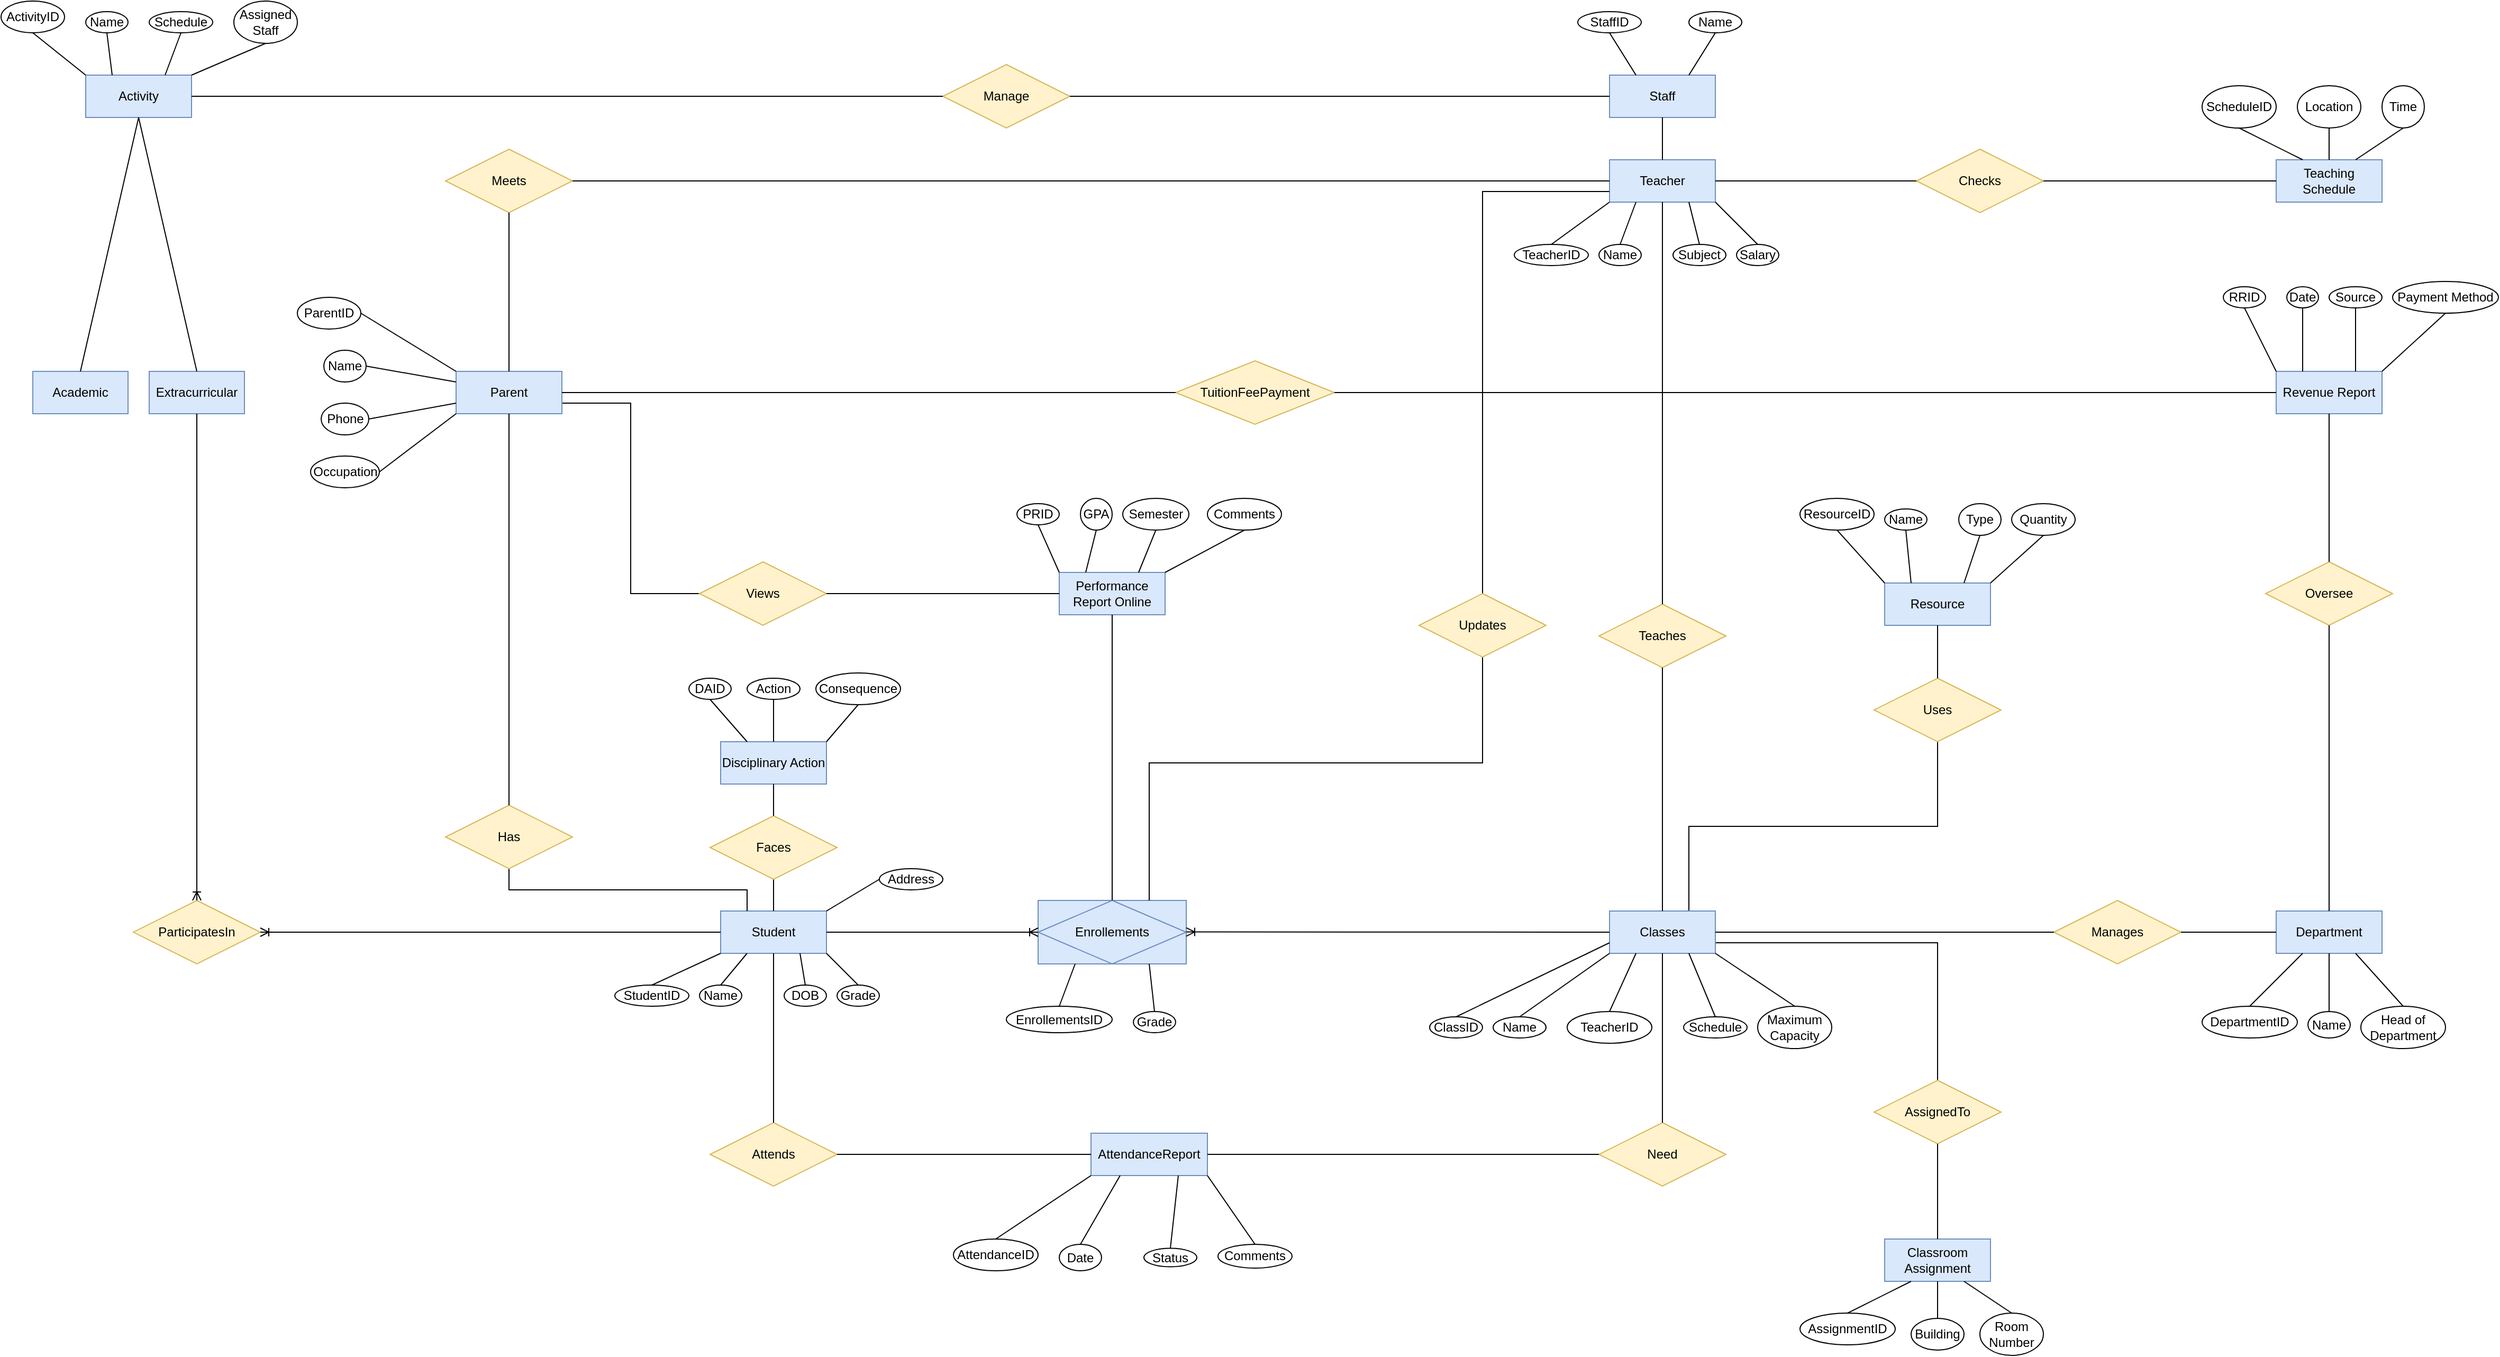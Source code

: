 <mxfile version="25.0.3">
  <diagram name="Page-1" id="NEh8WGYqPEkXAkYa_xEx">
    <mxGraphModel dx="2849" dy="1207" grid="1" gridSize="10" guides="1" tooltips="1" connect="1" arrows="1" fold="1" page="1" pageScale="1" pageWidth="7000" pageHeight="7000" math="0" shadow="0">
      <root>
        <mxCell id="0" />
        <mxCell id="1" parent="0" />
        <mxCell id="oWYilS1HCCAZtfWQUwDj-1" value="Student" style="whiteSpace=wrap;html=1;align=center;fillColor=#dae8fc;strokeColor=#6c8ebf;" parent="1" vertex="1">
          <mxGeometry x="2970" y="3690" width="100" height="40" as="geometry" />
        </mxCell>
        <mxCell id="oWYilS1HCCAZtfWQUwDj-178" style="edgeStyle=orthogonalEdgeStyle;rounded=0;orthogonalLoop=1;jettySize=auto;html=1;exitX=0.75;exitY=0;exitDx=0;exitDy=0;entryX=0.5;entryY=1;entryDx=0;entryDy=0;endArrow=none;endFill=0;" parent="1" source="oWYilS1HCCAZtfWQUwDj-2" target="oWYilS1HCCAZtfWQUwDj-54" edge="1">
          <mxGeometry relative="1" as="geometry" />
        </mxCell>
        <mxCell id="oWYilS1HCCAZtfWQUwDj-179" style="edgeStyle=orthogonalEdgeStyle;rounded=0;orthogonalLoop=1;jettySize=auto;html=1;exitX=1;exitY=0.75;exitDx=0;exitDy=0;endArrow=none;endFill=0;" parent="1" source="oWYilS1HCCAZtfWQUwDj-2" target="oWYilS1HCCAZtfWQUwDj-48" edge="1">
          <mxGeometry relative="1" as="geometry">
            <Array as="points">
              <mxPoint x="4120" y="3720" />
            </Array>
          </mxGeometry>
        </mxCell>
        <mxCell id="oWYilS1HCCAZtfWQUwDj-2" value="Classes" style="whiteSpace=wrap;html=1;align=center;fillColor=#dae8fc;strokeColor=#6c8ebf;" parent="1" vertex="1">
          <mxGeometry x="3810" y="3690" width="100" height="40" as="geometry" />
        </mxCell>
        <mxCell id="oWYilS1HCCAZtfWQUwDj-3" value="Teacher" style="whiteSpace=wrap;html=1;align=center;fillColor=#dae8fc;strokeColor=#6c8ebf;" parent="1" vertex="1">
          <mxGeometry x="3810" y="2980" width="100" height="40" as="geometry" />
        </mxCell>
        <mxCell id="oWYilS1HCCAZtfWQUwDj-4" value="Staff" style="whiteSpace=wrap;html=1;align=center;fillColor=#dae8fc;strokeColor=#6c8ebf;" parent="1" vertex="1">
          <mxGeometry x="3810" y="2900" width="100" height="40" as="geometry" />
        </mxCell>
        <mxCell id="oWYilS1HCCAZtfWQUwDj-5" value="Department" style="whiteSpace=wrap;html=1;align=center;fillColor=#dae8fc;strokeColor=#6c8ebf;" parent="1" vertex="1">
          <mxGeometry x="4440" y="3690" width="100" height="40" as="geometry" />
        </mxCell>
        <mxCell id="oWYilS1HCCAZtfWQUwDj-6" value="Teaching Schedule" style="whiteSpace=wrap;html=1;align=center;fillColor=#dae8fc;strokeColor=#6c8ebf;" parent="1" vertex="1">
          <mxGeometry x="4440" y="2980" width="100" height="40" as="geometry" />
        </mxCell>
        <mxCell id="oWYilS1HCCAZtfWQUwDj-7" value="Revenue Report" style="whiteSpace=wrap;html=1;align=center;fillColor=#dae8fc;strokeColor=#6c8ebf;" parent="1" vertex="1">
          <mxGeometry x="4440" y="3180" width="100" height="40" as="geometry" />
        </mxCell>
        <mxCell id="oWYilS1HCCAZtfWQUwDj-8" value="Academic" style="whiteSpace=wrap;html=1;align=center;fillColor=#dae8fc;strokeColor=#6c8ebf;" parent="1" vertex="1">
          <mxGeometry x="2320" y="3180" width="90" height="40" as="geometry" />
        </mxCell>
        <mxCell id="oWYilS1HCCAZtfWQUwDj-9" value="Extracurricular" style="whiteSpace=wrap;html=1;align=center;fillColor=#dae8fc;strokeColor=#6c8ebf;" parent="1" vertex="1">
          <mxGeometry x="2430" y="3180" width="90" height="40" as="geometry" />
        </mxCell>
        <mxCell id="oWYilS1HCCAZtfWQUwDj-10" value="Activity" style="whiteSpace=wrap;html=1;align=center;fillColor=#dae8fc;strokeColor=#6c8ebf;" parent="1" vertex="1">
          <mxGeometry x="2370" y="2900" width="100" height="40" as="geometry" />
        </mxCell>
        <mxCell id="oWYilS1HCCAZtfWQUwDj-11" value="Resource" style="whiteSpace=wrap;html=1;align=center;fillColor=#dae8fc;strokeColor=#6c8ebf;" parent="1" vertex="1">
          <mxGeometry x="4070" y="3380" width="100" height="40" as="geometry" />
        </mxCell>
        <mxCell id="oWYilS1HCCAZtfWQUwDj-12" value="AttendanceReport" style="whiteSpace=wrap;html=1;align=center;fillColor=#dae8fc;strokeColor=#6c8ebf;" parent="1" vertex="1">
          <mxGeometry x="3320" y="3900" width="110" height="40" as="geometry" />
        </mxCell>
        <mxCell id="oWYilS1HCCAZtfWQUwDj-13" value="Performance Report Online" style="whiteSpace=wrap;html=1;align=center;fillColor=#dae8fc;strokeColor=#6c8ebf;" parent="1" vertex="1">
          <mxGeometry x="3290" y="3370" width="100" height="40" as="geometry" />
        </mxCell>
        <mxCell id="oWYilS1HCCAZtfWQUwDj-14" value="Disciplinary Action" style="whiteSpace=wrap;html=1;align=center;fillColor=#dae8fc;strokeColor=#6c8ebf;" parent="1" vertex="1">
          <mxGeometry x="2970" y="3530" width="100" height="40" as="geometry" />
        </mxCell>
        <mxCell id="oWYilS1HCCAZtfWQUwDj-15" value="Classroom Assignment" style="whiteSpace=wrap;html=1;align=center;fillColor=#dae8fc;strokeColor=#6c8ebf;" parent="1" vertex="1">
          <mxGeometry x="4070" y="4000" width="100" height="40" as="geometry" />
        </mxCell>
        <mxCell id="oWYilS1HCCAZtfWQUwDj-23" value="" style="endArrow=none;html=1;rounded=0;exitX=0.5;exitY=0;exitDx=0;exitDy=0;entryX=0.5;entryY=1;entryDx=0;entryDy=0;" parent="1" source="oWYilS1HCCAZtfWQUwDj-8" target="oWYilS1HCCAZtfWQUwDj-10" edge="1">
          <mxGeometry relative="1" as="geometry">
            <mxPoint x="2640" y="3150" as="sourcePoint" />
            <mxPoint x="2800" y="3150" as="targetPoint" />
          </mxGeometry>
        </mxCell>
        <mxCell id="oWYilS1HCCAZtfWQUwDj-24" value="" style="endArrow=none;html=1;rounded=0;exitX=0.5;exitY=1;exitDx=0;exitDy=0;entryX=0.5;entryY=0;entryDx=0;entryDy=0;" parent="1" source="oWYilS1HCCAZtfWQUwDj-10" target="oWYilS1HCCAZtfWQUwDj-9" edge="1">
          <mxGeometry relative="1" as="geometry">
            <mxPoint x="2640" y="3150" as="sourcePoint" />
            <mxPoint x="2800" y="3150" as="targetPoint" />
          </mxGeometry>
        </mxCell>
        <mxCell id="oWYilS1HCCAZtfWQUwDj-25" value="" style="endArrow=none;html=1;rounded=0;exitX=0.5;exitY=1;exitDx=0;exitDy=0;entryX=0.5;entryY=0;entryDx=0;entryDy=0;" parent="1" source="oWYilS1HCCAZtfWQUwDj-4" target="oWYilS1HCCAZtfWQUwDj-3" edge="1">
          <mxGeometry relative="1" as="geometry">
            <mxPoint x="3690" y="3340" as="sourcePoint" />
            <mxPoint x="3850" y="3340" as="targetPoint" />
          </mxGeometry>
        </mxCell>
        <mxCell id="oWYilS1HCCAZtfWQUwDj-26" value="ParticipatesIn" style="shape=rhombus;perimeter=rhombusPerimeter;whiteSpace=wrap;html=1;align=center;fillColor=#fff2cc;strokeColor=#d6b656;" parent="1" vertex="1">
          <mxGeometry x="2415" y="3680" width="120" height="60" as="geometry" />
        </mxCell>
        <mxCell id="oWYilS1HCCAZtfWQUwDj-176" style="edgeStyle=orthogonalEdgeStyle;rounded=0;orthogonalLoop=1;jettySize=auto;html=1;exitX=1;exitY=0.75;exitDx=0;exitDy=0;entryX=0;entryY=0.5;entryDx=0;entryDy=0;endArrow=none;endFill=0;" parent="1" source="oWYilS1HCCAZtfWQUwDj-29" target="oWYilS1HCCAZtfWQUwDj-33" edge="1">
          <mxGeometry relative="1" as="geometry" />
        </mxCell>
        <mxCell id="oWYilS1HCCAZtfWQUwDj-29" value="Parent" style="whiteSpace=wrap;html=1;align=center;fillColor=#dae8fc;strokeColor=#6c8ebf;" parent="1" vertex="1">
          <mxGeometry x="2720" y="3180" width="100" height="40" as="geometry" />
        </mxCell>
        <mxCell id="oWYilS1HCCAZtfWQUwDj-177" style="edgeStyle=orthogonalEdgeStyle;rounded=0;orthogonalLoop=1;jettySize=auto;html=1;exitX=0.5;exitY=1;exitDx=0;exitDy=0;entryX=0.25;entryY=0;entryDx=0;entryDy=0;endArrow=none;endFill=0;" parent="1" source="oWYilS1HCCAZtfWQUwDj-30" target="oWYilS1HCCAZtfWQUwDj-1" edge="1">
          <mxGeometry relative="1" as="geometry" />
        </mxCell>
        <mxCell id="oWYilS1HCCAZtfWQUwDj-30" value="Has" style="shape=rhombus;perimeter=rhombusPerimeter;whiteSpace=wrap;html=1;align=center;fillColor=#fff2cc;strokeColor=#d6b656;" parent="1" vertex="1">
          <mxGeometry x="2710" y="3590" width="120" height="60" as="geometry" />
        </mxCell>
        <mxCell id="oWYilS1HCCAZtfWQUwDj-32" value="" style="endArrow=none;html=1;rounded=0;exitX=0.5;exitY=0;exitDx=0;exitDy=0;entryX=0.5;entryY=1;entryDx=0;entryDy=0;" parent="1" source="oWYilS1HCCAZtfWQUwDj-30" target="oWYilS1HCCAZtfWQUwDj-29" edge="1">
          <mxGeometry relative="1" as="geometry">
            <mxPoint x="2890" y="3560" as="sourcePoint" />
            <mxPoint x="3050" y="3560" as="targetPoint" />
          </mxGeometry>
        </mxCell>
        <mxCell id="oWYilS1HCCAZtfWQUwDj-33" value="Views" style="shape=rhombus;perimeter=rhombusPerimeter;whiteSpace=wrap;html=1;align=center;fillColor=#fff2cc;strokeColor=#d6b656;" parent="1" vertex="1">
          <mxGeometry x="2950" y="3360" width="120" height="60" as="geometry" />
        </mxCell>
        <mxCell id="oWYilS1HCCAZtfWQUwDj-35" value="" style="endArrow=none;html=1;rounded=0;exitX=1;exitY=0.5;exitDx=0;exitDy=0;entryX=0;entryY=0.5;entryDx=0;entryDy=0;" parent="1" source="oWYilS1HCCAZtfWQUwDj-33" target="oWYilS1HCCAZtfWQUwDj-13" edge="1">
          <mxGeometry relative="1" as="geometry">
            <mxPoint x="2570" y="3470" as="sourcePoint" />
            <mxPoint x="2730" y="3470" as="targetPoint" />
          </mxGeometry>
        </mxCell>
        <mxCell id="oWYilS1HCCAZtfWQUwDj-36" value="Enrollements" style="shape=associativeEntity;whiteSpace=wrap;html=1;align=center;fillColor=#dae8fc;strokeColor=#6c8ebf;" parent="1" vertex="1">
          <mxGeometry x="3270" y="3680" width="140" height="60" as="geometry" />
        </mxCell>
        <mxCell id="oWYilS1HCCAZtfWQUwDj-40" value="Attends" style="shape=rhombus;perimeter=rhombusPerimeter;whiteSpace=wrap;html=1;align=center;fillColor=#fff2cc;strokeColor=#d6b656;" parent="1" vertex="1">
          <mxGeometry x="2960" y="3890" width="120" height="60" as="geometry" />
        </mxCell>
        <mxCell id="oWYilS1HCCAZtfWQUwDj-42" value="" style="endArrow=none;html=1;rounded=0;exitX=0.5;exitY=1;exitDx=0;exitDy=0;entryX=0.5;entryY=0;entryDx=0;entryDy=0;" parent="1" source="oWYilS1HCCAZtfWQUwDj-1" target="oWYilS1HCCAZtfWQUwDj-40" edge="1">
          <mxGeometry relative="1" as="geometry">
            <mxPoint x="3050" y="3820" as="sourcePoint" />
            <mxPoint x="3210" y="3820" as="targetPoint" />
          </mxGeometry>
        </mxCell>
        <mxCell id="oWYilS1HCCAZtfWQUwDj-44" value="" style="endArrow=none;html=1;rounded=0;exitX=1;exitY=0.5;exitDx=0;exitDy=0;entryX=0;entryY=0.5;entryDx=0;entryDy=0;" parent="1" source="oWYilS1HCCAZtfWQUwDj-40" target="oWYilS1HCCAZtfWQUwDj-12" edge="1">
          <mxGeometry relative="1" as="geometry">
            <mxPoint x="2730" y="3890" as="sourcePoint" />
            <mxPoint x="2890" y="3890" as="targetPoint" />
          </mxGeometry>
        </mxCell>
        <mxCell id="oWYilS1HCCAZtfWQUwDj-45" value="Need" style="shape=rhombus;perimeter=rhombusPerimeter;whiteSpace=wrap;html=1;align=center;fillColor=#fff2cc;strokeColor=#d6b656;" parent="1" vertex="1">
          <mxGeometry x="3800" y="3890" width="120" height="60" as="geometry" />
        </mxCell>
        <mxCell id="oWYilS1HCCAZtfWQUwDj-46" value="" style="endArrow=none;html=1;rounded=0;entryX=0;entryY=0.5;entryDx=0;entryDy=0;exitX=1;exitY=0.5;exitDx=0;exitDy=0;" parent="1" source="oWYilS1HCCAZtfWQUwDj-12" target="oWYilS1HCCAZtfWQUwDj-45" edge="1">
          <mxGeometry relative="1" as="geometry">
            <mxPoint x="3080" y="3910" as="sourcePoint" />
            <mxPoint x="2890" y="3890" as="targetPoint" />
          </mxGeometry>
        </mxCell>
        <mxCell id="oWYilS1HCCAZtfWQUwDj-47" value="" style="endArrow=none;html=1;rounded=0;entryX=0.5;entryY=1;entryDx=0;entryDy=0;exitX=0.5;exitY=0;exitDx=0;exitDy=0;" parent="1" source="oWYilS1HCCAZtfWQUwDj-45" target="oWYilS1HCCAZtfWQUwDj-2" edge="1">
          <mxGeometry relative="1" as="geometry">
            <mxPoint x="3340" y="3820" as="sourcePoint" />
            <mxPoint x="3500" y="3820" as="targetPoint" />
          </mxGeometry>
        </mxCell>
        <mxCell id="oWYilS1HCCAZtfWQUwDj-48" value="AssignedTo" style="shape=rhombus;perimeter=rhombusPerimeter;whiteSpace=wrap;html=1;align=center;fillColor=#fff2cc;strokeColor=#d6b656;" parent="1" vertex="1">
          <mxGeometry x="4060" y="3850" width="120" height="60" as="geometry" />
        </mxCell>
        <mxCell id="oWYilS1HCCAZtfWQUwDj-50" value="" style="endArrow=none;html=1;rounded=0;exitX=0.5;exitY=1;exitDx=0;exitDy=0;entryX=0.5;entryY=0;entryDx=0;entryDy=0;" parent="1" source="oWYilS1HCCAZtfWQUwDj-48" target="oWYilS1HCCAZtfWQUwDj-15" edge="1">
          <mxGeometry relative="1" as="geometry">
            <mxPoint x="3770" y="3880" as="sourcePoint" />
            <mxPoint x="3930" y="3880" as="targetPoint" />
          </mxGeometry>
        </mxCell>
        <mxCell id="oWYilS1HCCAZtfWQUwDj-51" value="Teaches" style="shape=rhombus;perimeter=rhombusPerimeter;whiteSpace=wrap;html=1;align=center;fillColor=#fff2cc;strokeColor=#d6b656;" parent="1" vertex="1">
          <mxGeometry x="3800" y="3400" width="120" height="60" as="geometry" />
        </mxCell>
        <mxCell id="oWYilS1HCCAZtfWQUwDj-52" value="" style="endArrow=none;html=1;rounded=0;exitX=0.5;exitY=1;exitDx=0;exitDy=0;entryX=0.5;entryY=0;entryDx=0;entryDy=0;" parent="1" source="oWYilS1HCCAZtfWQUwDj-3" target="oWYilS1HCCAZtfWQUwDj-51" edge="1">
          <mxGeometry relative="1" as="geometry">
            <mxPoint x="3620" y="3820" as="sourcePoint" />
            <mxPoint x="3780" y="3820" as="targetPoint" />
          </mxGeometry>
        </mxCell>
        <mxCell id="oWYilS1HCCAZtfWQUwDj-53" value="" style="endArrow=none;html=1;rounded=0;exitX=0.5;exitY=1;exitDx=0;exitDy=0;entryX=0.5;entryY=0;entryDx=0;entryDy=0;" parent="1" source="oWYilS1HCCAZtfWQUwDj-51" target="oWYilS1HCCAZtfWQUwDj-2" edge="1">
          <mxGeometry relative="1" as="geometry">
            <mxPoint x="3620" y="3820" as="sourcePoint" />
            <mxPoint x="3780" y="3820" as="targetPoint" />
          </mxGeometry>
        </mxCell>
        <mxCell id="oWYilS1HCCAZtfWQUwDj-54" value="Uses" style="shape=rhombus;perimeter=rhombusPerimeter;whiteSpace=wrap;html=1;align=center;fillColor=#fff2cc;strokeColor=#d6b656;" parent="1" vertex="1">
          <mxGeometry x="4060" y="3470" width="120" height="60" as="geometry" />
        </mxCell>
        <mxCell id="oWYilS1HCCAZtfWQUwDj-56" value="" style="endArrow=none;html=1;rounded=0;exitX=0.5;exitY=0;exitDx=0;exitDy=0;entryX=0.5;entryY=1;entryDx=0;entryDy=0;" parent="1" source="oWYilS1HCCAZtfWQUwDj-54" target="oWYilS1HCCAZtfWQUwDj-11" edge="1">
          <mxGeometry relative="1" as="geometry">
            <mxPoint x="3730" y="3650" as="sourcePoint" />
            <mxPoint x="3890" y="3650" as="targetPoint" />
          </mxGeometry>
        </mxCell>
        <mxCell id="oWYilS1HCCAZtfWQUwDj-57" value="Manages" style="shape=rhombus;perimeter=rhombusPerimeter;whiteSpace=wrap;html=1;align=center;fillColor=#fff2cc;strokeColor=#d6b656;" parent="1" vertex="1">
          <mxGeometry x="4230" y="3680" width="120" height="60" as="geometry" />
        </mxCell>
        <mxCell id="oWYilS1HCCAZtfWQUwDj-59" value="" style="endArrow=none;html=1;rounded=0;entryX=0;entryY=0.5;entryDx=0;entryDy=0;exitX=1;exitY=0.5;exitDx=0;exitDy=0;" parent="1" source="oWYilS1HCCAZtfWQUwDj-2" target="oWYilS1HCCAZtfWQUwDj-57" edge="1">
          <mxGeometry relative="1" as="geometry">
            <mxPoint x="3620" y="3820" as="sourcePoint" />
            <mxPoint x="3780" y="3820" as="targetPoint" />
          </mxGeometry>
        </mxCell>
        <mxCell id="oWYilS1HCCAZtfWQUwDj-60" value="" style="endArrow=none;html=1;rounded=0;entryX=0;entryY=0.5;entryDx=0;entryDy=0;exitX=1;exitY=0.5;exitDx=0;exitDy=0;" parent="1" source="oWYilS1HCCAZtfWQUwDj-57" target="oWYilS1HCCAZtfWQUwDj-5" edge="1">
          <mxGeometry relative="1" as="geometry">
            <mxPoint x="3710" y="3820" as="sourcePoint" />
            <mxPoint x="3870" y="3820" as="targetPoint" />
          </mxGeometry>
        </mxCell>
        <mxCell id="oWYilS1HCCAZtfWQUwDj-61" value="TuitionFeePayment" style="shape=rhombus;perimeter=rhombusPerimeter;whiteSpace=wrap;html=1;align=center;fillColor=#fff2cc;strokeColor=#d6b656;" parent="1" vertex="1">
          <mxGeometry x="3400" y="3170" width="150" height="60" as="geometry" />
        </mxCell>
        <mxCell id="oWYilS1HCCAZtfWQUwDj-64" value="" style="endArrow=none;html=1;rounded=0;exitX=1;exitY=0.5;exitDx=0;exitDy=0;entryX=0;entryY=0.5;entryDx=0;entryDy=0;" parent="1" source="oWYilS1HCCAZtfWQUwDj-29" target="oWYilS1HCCAZtfWQUwDj-61" edge="1">
          <mxGeometry relative="1" as="geometry">
            <mxPoint x="3010" y="3580" as="sourcePoint" />
            <mxPoint x="3170" y="3580" as="targetPoint" />
          </mxGeometry>
        </mxCell>
        <mxCell id="oWYilS1HCCAZtfWQUwDj-65" value="" style="endArrow=none;html=1;rounded=0;exitX=1;exitY=0.5;exitDx=0;exitDy=0;entryX=0;entryY=0.5;entryDx=0;entryDy=0;" parent="1" source="oWYilS1HCCAZtfWQUwDj-61" target="oWYilS1HCCAZtfWQUwDj-7" edge="1">
          <mxGeometry relative="1" as="geometry">
            <mxPoint x="3010" y="3580" as="sourcePoint" />
            <mxPoint x="3170" y="3580" as="targetPoint" />
          </mxGeometry>
        </mxCell>
        <mxCell id="oWYilS1HCCAZtfWQUwDj-66" value="Meets" style="shape=rhombus;perimeter=rhombusPerimeter;whiteSpace=wrap;html=1;align=center;fillColor=#fff2cc;strokeColor=#d6b656;" parent="1" vertex="1">
          <mxGeometry x="2710" y="2970" width="120" height="60" as="geometry" />
        </mxCell>
        <mxCell id="oWYilS1HCCAZtfWQUwDj-67" value="" style="endArrow=none;html=1;rounded=0;exitX=0.5;exitY=0;exitDx=0;exitDy=0;entryX=0.5;entryY=1;entryDx=0;entryDy=0;" parent="1" source="oWYilS1HCCAZtfWQUwDj-29" target="oWYilS1HCCAZtfWQUwDj-66" edge="1">
          <mxGeometry relative="1" as="geometry">
            <mxPoint x="3330" y="3580" as="sourcePoint" />
            <mxPoint x="3490" y="3580" as="targetPoint" />
          </mxGeometry>
        </mxCell>
        <mxCell id="oWYilS1HCCAZtfWQUwDj-68" value="" style="endArrow=none;html=1;rounded=0;exitX=1;exitY=0.5;exitDx=0;exitDy=0;entryX=0;entryY=0.5;entryDx=0;entryDy=0;" parent="1" source="oWYilS1HCCAZtfWQUwDj-66" target="oWYilS1HCCAZtfWQUwDj-3" edge="1">
          <mxGeometry relative="1" as="geometry">
            <mxPoint x="3010" y="3460" as="sourcePoint" />
            <mxPoint x="3170" y="3460" as="targetPoint" />
          </mxGeometry>
        </mxCell>
        <mxCell id="oWYilS1HCCAZtfWQUwDj-69" value="Manage" style="shape=rhombus;perimeter=rhombusPerimeter;whiteSpace=wrap;html=1;align=center;fillColor=#fff2cc;strokeColor=#d6b656;" parent="1" vertex="1">
          <mxGeometry x="3180" y="2890" width="120" height="60" as="geometry" />
        </mxCell>
        <mxCell id="oWYilS1HCCAZtfWQUwDj-71" value="" style="endArrow=none;html=1;rounded=0;exitX=1;exitY=0.5;exitDx=0;exitDy=0;entryX=0;entryY=0.5;entryDx=0;entryDy=0;" parent="1" source="oWYilS1HCCAZtfWQUwDj-10" target="oWYilS1HCCAZtfWQUwDj-69" edge="1">
          <mxGeometry relative="1" as="geometry">
            <mxPoint x="3330" y="3460" as="sourcePoint" />
            <mxPoint x="3490" y="3460" as="targetPoint" />
          </mxGeometry>
        </mxCell>
        <mxCell id="oWYilS1HCCAZtfWQUwDj-77" value="" style="endArrow=none;html=1;rounded=0;exitX=1;exitY=0.5;exitDx=0;exitDy=0;entryX=0;entryY=0.5;entryDx=0;entryDy=0;" parent="1" source="oWYilS1HCCAZtfWQUwDj-69" target="oWYilS1HCCAZtfWQUwDj-4" edge="1">
          <mxGeometry relative="1" as="geometry">
            <mxPoint x="3010" y="3460" as="sourcePoint" />
            <mxPoint x="3170" y="3460" as="targetPoint" />
          </mxGeometry>
        </mxCell>
        <mxCell id="oWYilS1HCCAZtfWQUwDj-78" value="Checks" style="shape=rhombus;perimeter=rhombusPerimeter;whiteSpace=wrap;html=1;align=center;fillColor=#fff2cc;strokeColor=#d6b656;" parent="1" vertex="1">
          <mxGeometry x="4100" y="2970" width="120" height="60" as="geometry" />
        </mxCell>
        <mxCell id="oWYilS1HCCAZtfWQUwDj-80" value="" style="endArrow=none;html=1;rounded=0;exitX=1;exitY=0.5;exitDx=0;exitDy=0;entryX=0;entryY=0.5;entryDx=0;entryDy=0;" parent="1" source="oWYilS1HCCAZtfWQUwDj-3" target="oWYilS1HCCAZtfWQUwDj-78" edge="1">
          <mxGeometry relative="1" as="geometry">
            <mxPoint x="3620" y="3460" as="sourcePoint" />
            <mxPoint x="3780" y="3460" as="targetPoint" />
          </mxGeometry>
        </mxCell>
        <mxCell id="oWYilS1HCCAZtfWQUwDj-81" value="" style="endArrow=none;html=1;rounded=0;exitX=1;exitY=0.5;exitDx=0;exitDy=0;entryX=0;entryY=0.5;entryDx=0;entryDy=0;" parent="1" source="oWYilS1HCCAZtfWQUwDj-78" target="oWYilS1HCCAZtfWQUwDj-6" edge="1">
          <mxGeometry relative="1" as="geometry">
            <mxPoint x="3710" y="3460" as="sourcePoint" />
            <mxPoint x="3870" y="3460" as="targetPoint" />
          </mxGeometry>
        </mxCell>
        <mxCell id="oWYilS1HCCAZtfWQUwDj-82" value="Oversee" style="shape=rhombus;perimeter=rhombusPerimeter;whiteSpace=wrap;html=1;align=center;fillColor=#fff2cc;strokeColor=#d6b656;" parent="1" vertex="1">
          <mxGeometry x="4430" y="3360" width="120" height="60" as="geometry" />
        </mxCell>
        <mxCell id="oWYilS1HCCAZtfWQUwDj-83" value="" style="endArrow=none;html=1;rounded=0;exitX=0.5;exitY=1;exitDx=0;exitDy=0;entryX=0.5;entryY=0;entryDx=0;entryDy=0;" parent="1" source="oWYilS1HCCAZtfWQUwDj-7" target="oWYilS1HCCAZtfWQUwDj-82" edge="1">
          <mxGeometry relative="1" as="geometry">
            <mxPoint x="3800" y="3630" as="sourcePoint" />
            <mxPoint x="3960" y="3630" as="targetPoint" />
          </mxGeometry>
        </mxCell>
        <mxCell id="oWYilS1HCCAZtfWQUwDj-84" value="" style="endArrow=none;html=1;rounded=0;exitX=0.5;exitY=0;exitDx=0;exitDy=0;entryX=0.5;entryY=1;entryDx=0;entryDy=0;" parent="1" source="oWYilS1HCCAZtfWQUwDj-5" target="oWYilS1HCCAZtfWQUwDj-82" edge="1">
          <mxGeometry relative="1" as="geometry">
            <mxPoint x="3800" y="3630" as="sourcePoint" />
            <mxPoint x="3960" y="3630" as="targetPoint" />
          </mxGeometry>
        </mxCell>
        <mxCell id="oWYilS1HCCAZtfWQUwDj-86" value="" style="endArrow=none;html=1;rounded=0;exitX=0.5;exitY=0;exitDx=0;exitDy=0;" parent="1" source="oWYilS1HCCAZtfWQUwDj-1" target="oWYilS1HCCAZtfWQUwDj-87" edge="1">
          <mxGeometry relative="1" as="geometry">
            <mxPoint x="3330" y="3630" as="sourcePoint" />
            <mxPoint x="3490" y="3630" as="targetPoint" />
          </mxGeometry>
        </mxCell>
        <mxCell id="oWYilS1HCCAZtfWQUwDj-87" value="Faces" style="shape=rhombus;perimeter=rhombusPerimeter;whiteSpace=wrap;html=1;align=center;fillColor=#fff2cc;strokeColor=#d6b656;" parent="1" vertex="1">
          <mxGeometry x="2960" y="3600" width="120" height="60" as="geometry" />
        </mxCell>
        <mxCell id="oWYilS1HCCAZtfWQUwDj-88" value="" style="endArrow=none;html=1;rounded=0;exitX=0.5;exitY=0;exitDx=0;exitDy=0;entryX=0.5;entryY=1;entryDx=0;entryDy=0;" parent="1" source="oWYilS1HCCAZtfWQUwDj-87" target="oWYilS1HCCAZtfWQUwDj-14" edge="1">
          <mxGeometry relative="1" as="geometry">
            <mxPoint x="3330" y="3630" as="sourcePoint" />
            <mxPoint x="3490" y="3630" as="targetPoint" />
          </mxGeometry>
        </mxCell>
        <mxCell id="oWYilS1HCCAZtfWQUwDj-91" value="" style="endArrow=none;html=1;rounded=0;exitX=0.5;exitY=1;exitDx=0;exitDy=0;entryX=0.5;entryY=0;entryDx=0;entryDy=0;" parent="1" source="oWYilS1HCCAZtfWQUwDj-13" target="oWYilS1HCCAZtfWQUwDj-36" edge="1">
          <mxGeometry relative="1" as="geometry">
            <mxPoint x="3340" y="3630" as="sourcePoint" />
            <mxPoint x="3500" y="3630" as="targetPoint" />
          </mxGeometry>
        </mxCell>
        <mxCell id="oWYilS1HCCAZtfWQUwDj-94" value="" style="endArrow=none;html=1;rounded=0;entryX=0;entryY=1;entryDx=0;entryDy=0;exitX=0.5;exitY=0;exitDx=0;exitDy=0;" parent="1" source="oWYilS1HCCAZtfWQUwDj-95" target="oWYilS1HCCAZtfWQUwDj-1" edge="1">
          <mxGeometry relative="1" as="geometry">
            <mxPoint x="2970" y="3860" as="sourcePoint" />
            <mxPoint x="3130" y="3860" as="targetPoint" />
          </mxGeometry>
        </mxCell>
        <mxCell id="oWYilS1HCCAZtfWQUwDj-95" value="StudentID" style="ellipse;whiteSpace=wrap;html=1;align=center;" parent="1" vertex="1">
          <mxGeometry x="2870" y="3760" width="70" height="20" as="geometry" />
        </mxCell>
        <mxCell id="oWYilS1HCCAZtfWQUwDj-96" value="Name" style="ellipse;whiteSpace=wrap;html=1;align=center;" parent="1" vertex="1">
          <mxGeometry x="2950" y="3760" width="40" height="20" as="geometry" />
        </mxCell>
        <mxCell id="oWYilS1HCCAZtfWQUwDj-97" value="DOB" style="ellipse;whiteSpace=wrap;html=1;align=center;" parent="1" vertex="1">
          <mxGeometry x="3030" y="3760" width="40" height="20" as="geometry" />
        </mxCell>
        <mxCell id="oWYilS1HCCAZtfWQUwDj-98" value="Grade" style="ellipse;whiteSpace=wrap;html=1;align=center;" parent="1" vertex="1">
          <mxGeometry x="3080" y="3760" width="40" height="20" as="geometry" />
        </mxCell>
        <mxCell id="oWYilS1HCCAZtfWQUwDj-99" value="Address" style="ellipse;whiteSpace=wrap;html=1;align=center;" parent="1" vertex="1">
          <mxGeometry x="3120" y="3650" width="60" height="20" as="geometry" />
        </mxCell>
        <mxCell id="oWYilS1HCCAZtfWQUwDj-101" value="" style="endArrow=none;html=1;rounded=0;entryX=0.25;entryY=1;entryDx=0;entryDy=0;exitX=0.5;exitY=0;exitDx=0;exitDy=0;" parent="1" source="oWYilS1HCCAZtfWQUwDj-96" target="oWYilS1HCCAZtfWQUwDj-1" edge="1">
          <mxGeometry relative="1" as="geometry">
            <mxPoint x="2970" y="3860" as="sourcePoint" />
            <mxPoint x="3130" y="3860" as="targetPoint" />
          </mxGeometry>
        </mxCell>
        <mxCell id="oWYilS1HCCAZtfWQUwDj-102" value="" style="endArrow=none;html=1;rounded=0;exitX=0.75;exitY=1;exitDx=0;exitDy=0;entryX=0.5;entryY=0;entryDx=0;entryDy=0;" parent="1" source="oWYilS1HCCAZtfWQUwDj-1" target="oWYilS1HCCAZtfWQUwDj-97" edge="1">
          <mxGeometry relative="1" as="geometry">
            <mxPoint x="2970" y="3860" as="sourcePoint" />
            <mxPoint x="3110" y="3750" as="targetPoint" />
          </mxGeometry>
        </mxCell>
        <mxCell id="oWYilS1HCCAZtfWQUwDj-103" value="" style="endArrow=none;html=1;rounded=0;exitX=1;exitY=1;exitDx=0;exitDy=0;entryX=0.5;entryY=0;entryDx=0;entryDy=0;" parent="1" source="oWYilS1HCCAZtfWQUwDj-1" target="oWYilS1HCCAZtfWQUwDj-98" edge="1">
          <mxGeometry relative="1" as="geometry">
            <mxPoint x="2970" y="3860" as="sourcePoint" />
            <mxPoint x="3130" y="3860" as="targetPoint" />
          </mxGeometry>
        </mxCell>
        <mxCell id="oWYilS1HCCAZtfWQUwDj-104" value="" style="endArrow=none;html=1;rounded=0;exitX=1;exitY=0;exitDx=0;exitDy=0;entryX=0;entryY=0.5;entryDx=0;entryDy=0;" parent="1" source="oWYilS1HCCAZtfWQUwDj-1" target="oWYilS1HCCAZtfWQUwDj-99" edge="1">
          <mxGeometry relative="1" as="geometry">
            <mxPoint x="2970" y="3860" as="sourcePoint" />
            <mxPoint x="3130" y="3860" as="targetPoint" />
          </mxGeometry>
        </mxCell>
        <mxCell id="oWYilS1HCCAZtfWQUwDj-106" value="EnrollementsID" style="ellipse;whiteSpace=wrap;html=1;align=center;" parent="1" vertex="1">
          <mxGeometry x="3240" y="3780" width="100" height="25" as="geometry" />
        </mxCell>
        <mxCell id="oWYilS1HCCAZtfWQUwDj-107" value="Grade" style="ellipse;whiteSpace=wrap;html=1;align=center;" parent="1" vertex="1">
          <mxGeometry x="3360" y="3785" width="40" height="20" as="geometry" />
        </mxCell>
        <mxCell id="oWYilS1HCCAZtfWQUwDj-108" value="ClassID" style="ellipse;whiteSpace=wrap;html=1;align=center;" parent="1" vertex="1">
          <mxGeometry x="3640" y="3790" width="50" height="20" as="geometry" />
        </mxCell>
        <mxCell id="oWYilS1HCCAZtfWQUwDj-109" value="Name" style="ellipse;whiteSpace=wrap;html=1;align=center;" parent="1" vertex="1">
          <mxGeometry x="3700" y="3790" width="50" height="20" as="geometry" />
        </mxCell>
        <mxCell id="oWYilS1HCCAZtfWQUwDj-110" value="TeacherID" style="ellipse;whiteSpace=wrap;html=1;align=center;" parent="1" vertex="1">
          <mxGeometry x="3770" y="3785" width="80" height="30" as="geometry" />
        </mxCell>
        <mxCell id="oWYilS1HCCAZtfWQUwDj-111" value="Schedule" style="ellipse;whiteSpace=wrap;html=1;align=center;" parent="1" vertex="1">
          <mxGeometry x="3880" y="3790" width="60" height="20" as="geometry" />
        </mxCell>
        <mxCell id="oWYilS1HCCAZtfWQUwDj-112" value="Maximum Capacity" style="ellipse;whiteSpace=wrap;html=1;align=center;" parent="1" vertex="1">
          <mxGeometry x="3950" y="3780" width="70" height="40" as="geometry" />
        </mxCell>
        <mxCell id="oWYilS1HCCAZtfWQUwDj-114" value="" style="endArrow=none;html=1;rounded=0;exitX=0.5;exitY=0;exitDx=0;exitDy=0;entryX=0;entryY=0.75;entryDx=0;entryDy=0;" parent="1" source="oWYilS1HCCAZtfWQUwDj-108" target="oWYilS1HCCAZtfWQUwDj-2" edge="1">
          <mxGeometry relative="1" as="geometry">
            <mxPoint x="3940" y="3720" as="sourcePoint" />
            <mxPoint x="4100" y="3720" as="targetPoint" />
          </mxGeometry>
        </mxCell>
        <mxCell id="oWYilS1HCCAZtfWQUwDj-116" value="" style="endArrow=none;html=1;rounded=0;exitX=0.5;exitY=0;exitDx=0;exitDy=0;entryX=0;entryY=1;entryDx=0;entryDy=0;" parent="1" source="oWYilS1HCCAZtfWQUwDj-109" target="oWYilS1HCCAZtfWQUwDj-2" edge="1">
          <mxGeometry relative="1" as="geometry">
            <mxPoint x="3940" y="3720" as="sourcePoint" />
            <mxPoint x="4100" y="3720" as="targetPoint" />
          </mxGeometry>
        </mxCell>
        <mxCell id="oWYilS1HCCAZtfWQUwDj-117" value="" style="endArrow=none;html=1;rounded=0;exitX=0.5;exitY=0;exitDx=0;exitDy=0;entryX=0.25;entryY=1;entryDx=0;entryDy=0;" parent="1" source="oWYilS1HCCAZtfWQUwDj-110" target="oWYilS1HCCAZtfWQUwDj-2" edge="1">
          <mxGeometry relative="1" as="geometry">
            <mxPoint x="3940" y="3720" as="sourcePoint" />
            <mxPoint x="4100" y="3720" as="targetPoint" />
          </mxGeometry>
        </mxCell>
        <mxCell id="oWYilS1HCCAZtfWQUwDj-118" value="" style="endArrow=none;html=1;rounded=0;exitX=0.5;exitY=0;exitDx=0;exitDy=0;entryX=0.75;entryY=1;entryDx=0;entryDy=0;" parent="1" source="oWYilS1HCCAZtfWQUwDj-111" target="oWYilS1HCCAZtfWQUwDj-2" edge="1">
          <mxGeometry relative="1" as="geometry">
            <mxPoint x="3940" y="3720" as="sourcePoint" />
            <mxPoint x="4100" y="3720" as="targetPoint" />
          </mxGeometry>
        </mxCell>
        <mxCell id="oWYilS1HCCAZtfWQUwDj-119" value="" style="endArrow=none;html=1;rounded=0;exitX=0.5;exitY=0;exitDx=0;exitDy=0;entryX=1;entryY=1;entryDx=0;entryDy=0;" parent="1" source="oWYilS1HCCAZtfWQUwDj-112" target="oWYilS1HCCAZtfWQUwDj-2" edge="1">
          <mxGeometry relative="1" as="geometry">
            <mxPoint x="3940" y="3720" as="sourcePoint" />
            <mxPoint x="4100" y="3720" as="targetPoint" />
          </mxGeometry>
        </mxCell>
        <mxCell id="oWYilS1HCCAZtfWQUwDj-120" value="Room Number" style="ellipse;whiteSpace=wrap;html=1;align=center;" parent="1" vertex="1">
          <mxGeometry x="4160" y="4070" width="60" height="40" as="geometry" />
        </mxCell>
        <mxCell id="oWYilS1HCCAZtfWQUwDj-121" value="Building" style="ellipse;whiteSpace=wrap;html=1;align=center;" parent="1" vertex="1">
          <mxGeometry x="4095" y="4075" width="50" height="30" as="geometry" />
        </mxCell>
        <mxCell id="oWYilS1HCCAZtfWQUwDj-122" value="AssignmentID" style="ellipse;whiteSpace=wrap;html=1;align=center;" parent="1" vertex="1">
          <mxGeometry x="3990" y="4070" width="90" height="30" as="geometry" />
        </mxCell>
        <mxCell id="oWYilS1HCCAZtfWQUwDj-124" value="Head of Department" style="ellipse;whiteSpace=wrap;html=1;align=center;" parent="1" vertex="1">
          <mxGeometry x="4520" y="3780" width="80" height="40" as="geometry" />
        </mxCell>
        <mxCell id="oWYilS1HCCAZtfWQUwDj-125" value="Name" style="ellipse;whiteSpace=wrap;html=1;align=center;" parent="1" vertex="1">
          <mxGeometry x="4470" y="3785" width="40" height="25" as="geometry" />
        </mxCell>
        <mxCell id="oWYilS1HCCAZtfWQUwDj-126" value="DepartmentID" style="ellipse;whiteSpace=wrap;html=1;align=center;" parent="1" vertex="1">
          <mxGeometry x="4370" y="3780" width="90" height="30" as="geometry" />
        </mxCell>
        <mxCell id="oWYilS1HCCAZtfWQUwDj-127" value="Salary" style="ellipse;whiteSpace=wrap;html=1;align=center;" parent="1" vertex="1">
          <mxGeometry x="3930" y="3060" width="40" height="20" as="geometry" />
        </mxCell>
        <mxCell id="oWYilS1HCCAZtfWQUwDj-128" value="Subject" style="ellipse;whiteSpace=wrap;html=1;align=center;" parent="1" vertex="1">
          <mxGeometry x="3870" y="3060" width="50" height="20" as="geometry" />
        </mxCell>
        <mxCell id="oWYilS1HCCAZtfWQUwDj-129" value="Name" style="ellipse;whiteSpace=wrap;html=1;align=center;" parent="1" vertex="1">
          <mxGeometry x="3800" y="3060" width="40" height="20" as="geometry" />
        </mxCell>
        <mxCell id="oWYilS1HCCAZtfWQUwDj-130" value="TeacherID" style="ellipse;whiteSpace=wrap;html=1;align=center;" parent="1" vertex="1">
          <mxGeometry x="3720" y="3060" width="70" height="20" as="geometry" />
        </mxCell>
        <mxCell id="oWYilS1HCCAZtfWQUwDj-131" value="AttendanceID" style="ellipse;whiteSpace=wrap;html=1;align=center;" parent="1" vertex="1">
          <mxGeometry x="3190" y="4000" width="80" height="30" as="geometry" />
        </mxCell>
        <mxCell id="oWYilS1HCCAZtfWQUwDj-132" value="Comments" style="ellipse;whiteSpace=wrap;html=1;align=center;" parent="1" vertex="1">
          <mxGeometry x="3440" y="4005" width="70" height="22.5" as="geometry" />
        </mxCell>
        <mxCell id="oWYilS1HCCAZtfWQUwDj-133" value="Status" style="ellipse;whiteSpace=wrap;html=1;align=center;" parent="1" vertex="1">
          <mxGeometry x="3370" y="4008.75" width="50" height="17.5" as="geometry" />
        </mxCell>
        <mxCell id="oWYilS1HCCAZtfWQUwDj-134" value="Date" style="ellipse;whiteSpace=wrap;html=1;align=center;" parent="1" vertex="1">
          <mxGeometry x="3290" y="4005" width="40" height="25" as="geometry" />
        </mxCell>
        <mxCell id="oWYilS1HCCAZtfWQUwDj-136" value="GPA" style="ellipse;whiteSpace=wrap;html=1;align=center;" parent="1" vertex="1">
          <mxGeometry x="3310" y="3300" width="30" height="30" as="geometry" />
        </mxCell>
        <mxCell id="oWYilS1HCCAZtfWQUwDj-137" value="Comments" style="ellipse;whiteSpace=wrap;html=1;align=center;" parent="1" vertex="1">
          <mxGeometry x="3430" y="3300" width="70" height="30" as="geometry" />
        </mxCell>
        <mxCell id="oWYilS1HCCAZtfWQUwDj-138" value="Semester" style="ellipse;whiteSpace=wrap;html=1;align=center;" parent="1" vertex="1">
          <mxGeometry x="3350" y="3300" width="62.5" height="30" as="geometry" />
        </mxCell>
        <mxCell id="oWYilS1HCCAZtfWQUwDj-139" value="Assigned Staff" style="ellipse;whiteSpace=wrap;html=1;align=center;" parent="1" vertex="1">
          <mxGeometry x="2510" y="2830" width="60" height="40" as="geometry" />
        </mxCell>
        <mxCell id="oWYilS1HCCAZtfWQUwDj-140" value="Schedule" style="ellipse;whiteSpace=wrap;html=1;align=center;" parent="1" vertex="1">
          <mxGeometry x="2430" y="2840" width="60" height="20" as="geometry" />
        </mxCell>
        <mxCell id="oWYilS1HCCAZtfWQUwDj-141" value="Name" style="ellipse;whiteSpace=wrap;html=1;align=center;" parent="1" vertex="1">
          <mxGeometry x="2370" y="2840" width="40" height="20" as="geometry" />
        </mxCell>
        <mxCell id="oWYilS1HCCAZtfWQUwDj-142" value="ActivityID" style="ellipse;whiteSpace=wrap;html=1;align=center;" parent="1" vertex="1">
          <mxGeometry x="2290" y="2830" width="60" height="30" as="geometry" />
        </mxCell>
        <mxCell id="oWYilS1HCCAZtfWQUwDj-144" value="" style="endArrow=none;html=1;rounded=0;exitX=0.25;exitY=1;exitDx=0;exitDy=0;entryX=0.5;entryY=0;entryDx=0;entryDy=0;" parent="1" source="oWYilS1HCCAZtfWQUwDj-36" target="oWYilS1HCCAZtfWQUwDj-106" edge="1">
          <mxGeometry relative="1" as="geometry">
            <mxPoint x="3360" y="3800" as="sourcePoint" />
            <mxPoint x="3520" y="3800" as="targetPoint" />
          </mxGeometry>
        </mxCell>
        <mxCell id="oWYilS1HCCAZtfWQUwDj-145" value="" style="endArrow=none;html=1;rounded=0;exitX=0.75;exitY=1;exitDx=0;exitDy=0;entryX=0.5;entryY=0;entryDx=0;entryDy=0;" parent="1" source="oWYilS1HCCAZtfWQUwDj-36" target="oWYilS1HCCAZtfWQUwDj-107" edge="1">
          <mxGeometry relative="1" as="geometry">
            <mxPoint x="3360" y="3800" as="sourcePoint" />
            <mxPoint x="3520" y="3800" as="targetPoint" />
          </mxGeometry>
        </mxCell>
        <mxCell id="oWYilS1HCCAZtfWQUwDj-146" value="" style="endArrow=none;html=1;rounded=0;exitX=0.5;exitY=1;exitDx=0;exitDy=0;entryX=0.25;entryY=0;entryDx=0;entryDy=0;" parent="1" source="oWYilS1HCCAZtfWQUwDj-136" target="oWYilS1HCCAZtfWQUwDj-13" edge="1">
          <mxGeometry relative="1" as="geometry">
            <mxPoint x="3360" y="3490" as="sourcePoint" />
            <mxPoint x="3520" y="3490" as="targetPoint" />
          </mxGeometry>
        </mxCell>
        <mxCell id="oWYilS1HCCAZtfWQUwDj-147" value="" style="endArrow=none;html=1;rounded=0;exitX=0.5;exitY=1;exitDx=0;exitDy=0;entryX=0.75;entryY=0;entryDx=0;entryDy=0;" parent="1" source="oWYilS1HCCAZtfWQUwDj-138" target="oWYilS1HCCAZtfWQUwDj-13" edge="1">
          <mxGeometry relative="1" as="geometry">
            <mxPoint x="3360" y="3490" as="sourcePoint" />
            <mxPoint x="3520" y="3490" as="targetPoint" />
          </mxGeometry>
        </mxCell>
        <mxCell id="oWYilS1HCCAZtfWQUwDj-148" value="" style="endArrow=none;html=1;rounded=0;exitX=0.5;exitY=1;exitDx=0;exitDy=0;entryX=1;entryY=0;entryDx=0;entryDy=0;" parent="1" source="oWYilS1HCCAZtfWQUwDj-137" target="oWYilS1HCCAZtfWQUwDj-13" edge="1">
          <mxGeometry relative="1" as="geometry">
            <mxPoint x="3360" y="3490" as="sourcePoint" />
            <mxPoint x="3520" y="3490" as="targetPoint" />
          </mxGeometry>
        </mxCell>
        <mxCell id="oWYilS1HCCAZtfWQUwDj-149" value="" style="endArrow=none;html=1;rounded=0;exitX=0;exitY=1;exitDx=0;exitDy=0;entryX=0.5;entryY=0;entryDx=0;entryDy=0;" parent="1" source="oWYilS1HCCAZtfWQUwDj-3" target="oWYilS1HCCAZtfWQUwDj-130" edge="1">
          <mxGeometry relative="1" as="geometry">
            <mxPoint x="3770" y="3060" as="sourcePoint" />
            <mxPoint x="3930" y="3060" as="targetPoint" />
          </mxGeometry>
        </mxCell>
        <mxCell id="oWYilS1HCCAZtfWQUwDj-150" value="" style="endArrow=none;html=1;rounded=0;exitX=0.25;exitY=1;exitDx=0;exitDy=0;entryX=0.5;entryY=0;entryDx=0;entryDy=0;" parent="1" source="oWYilS1HCCAZtfWQUwDj-3" target="oWYilS1HCCAZtfWQUwDj-129" edge="1">
          <mxGeometry relative="1" as="geometry">
            <mxPoint x="3770" y="3060" as="sourcePoint" />
            <mxPoint x="3930" y="3060" as="targetPoint" />
          </mxGeometry>
        </mxCell>
        <mxCell id="oWYilS1HCCAZtfWQUwDj-151" value="" style="endArrow=none;html=1;rounded=0;exitX=0.75;exitY=1;exitDx=0;exitDy=0;entryX=0.5;entryY=0;entryDx=0;entryDy=0;" parent="1" source="oWYilS1HCCAZtfWQUwDj-3" target="oWYilS1HCCAZtfWQUwDj-128" edge="1">
          <mxGeometry relative="1" as="geometry">
            <mxPoint x="3770" y="3060" as="sourcePoint" />
            <mxPoint x="3930" y="3060" as="targetPoint" />
          </mxGeometry>
        </mxCell>
        <mxCell id="oWYilS1HCCAZtfWQUwDj-152" value="" style="endArrow=none;html=1;rounded=0;exitX=1;exitY=1;exitDx=0;exitDy=0;entryX=0.5;entryY=0;entryDx=0;entryDy=0;" parent="1" source="oWYilS1HCCAZtfWQUwDj-3" target="oWYilS1HCCAZtfWQUwDj-127" edge="1">
          <mxGeometry relative="1" as="geometry">
            <mxPoint x="3770" y="3060" as="sourcePoint" />
            <mxPoint x="3930" y="3060" as="targetPoint" />
          </mxGeometry>
        </mxCell>
        <mxCell id="oWYilS1HCCAZtfWQUwDj-153" value="" style="endArrow=none;html=1;rounded=0;exitX=0.5;exitY=1;exitDx=0;exitDy=0;entryX=0;entryY=0;entryDx=0;entryDy=0;" parent="1" source="oWYilS1HCCAZtfWQUwDj-142" target="oWYilS1HCCAZtfWQUwDj-10" edge="1">
          <mxGeometry relative="1" as="geometry">
            <mxPoint x="2360" y="2840" as="sourcePoint" />
            <mxPoint x="2520" y="2840" as="targetPoint" />
          </mxGeometry>
        </mxCell>
        <mxCell id="oWYilS1HCCAZtfWQUwDj-154" value="" style="endArrow=none;html=1;rounded=0;exitX=0.5;exitY=1;exitDx=0;exitDy=0;entryX=0.25;entryY=0;entryDx=0;entryDy=0;" parent="1" source="oWYilS1HCCAZtfWQUwDj-141" target="oWYilS1HCCAZtfWQUwDj-10" edge="1">
          <mxGeometry relative="1" as="geometry">
            <mxPoint x="2390" y="2860" as="sourcePoint" />
            <mxPoint x="2520" y="2840" as="targetPoint" />
          </mxGeometry>
        </mxCell>
        <mxCell id="oWYilS1HCCAZtfWQUwDj-155" value="" style="endArrow=none;html=1;rounded=0;exitX=0.75;exitY=0;exitDx=0;exitDy=0;entryX=0.5;entryY=1;entryDx=0;entryDy=0;" parent="1" source="oWYilS1HCCAZtfWQUwDj-10" target="oWYilS1HCCAZtfWQUwDj-140" edge="1">
          <mxGeometry relative="1" as="geometry">
            <mxPoint x="2460" y="2860" as="sourcePoint" />
            <mxPoint x="2520" y="2840" as="targetPoint" />
          </mxGeometry>
        </mxCell>
        <mxCell id="oWYilS1HCCAZtfWQUwDj-156" value="" style="endArrow=none;html=1;rounded=0;exitX=1;exitY=0;exitDx=0;exitDy=0;entryX=0.5;entryY=1;entryDx=0;entryDy=0;" parent="1" source="oWYilS1HCCAZtfWQUwDj-10" target="oWYilS1HCCAZtfWQUwDj-139" edge="1">
          <mxGeometry relative="1" as="geometry">
            <mxPoint x="2360" y="2840" as="sourcePoint" />
            <mxPoint x="2520" y="2840" as="targetPoint" />
          </mxGeometry>
        </mxCell>
        <mxCell id="oWYilS1HCCAZtfWQUwDj-157" value="" style="endArrow=none;html=1;rounded=0;exitX=0.5;exitY=0;exitDx=0;exitDy=0;entryX=0.25;entryY=1;entryDx=0;entryDy=0;" parent="1" source="oWYilS1HCCAZtfWQUwDj-122" target="oWYilS1HCCAZtfWQUwDj-15" edge="1">
          <mxGeometry relative="1" as="geometry">
            <mxPoint x="4030" y="4060" as="sourcePoint" />
            <mxPoint x="4190" y="4060" as="targetPoint" />
          </mxGeometry>
        </mxCell>
        <mxCell id="oWYilS1HCCAZtfWQUwDj-158" value="" style="endArrow=none;html=1;rounded=0;exitX=0.5;exitY=0;exitDx=0;exitDy=0;entryX=0.5;entryY=1;entryDx=0;entryDy=0;" parent="1" source="oWYilS1HCCAZtfWQUwDj-121" target="oWYilS1HCCAZtfWQUwDj-15" edge="1">
          <mxGeometry relative="1" as="geometry">
            <mxPoint x="4030" y="4060" as="sourcePoint" />
            <mxPoint x="4190" y="4060" as="targetPoint" />
          </mxGeometry>
        </mxCell>
        <mxCell id="oWYilS1HCCAZtfWQUwDj-159" value="" style="endArrow=none;html=1;rounded=0;exitX=0.75;exitY=1;exitDx=0;exitDy=0;entryX=0.5;entryY=0;entryDx=0;entryDy=0;" parent="1" source="oWYilS1HCCAZtfWQUwDj-15" target="oWYilS1HCCAZtfWQUwDj-120" edge="1">
          <mxGeometry relative="1" as="geometry">
            <mxPoint x="4030" y="4060" as="sourcePoint" />
            <mxPoint x="4190" y="4060" as="targetPoint" />
          </mxGeometry>
        </mxCell>
        <mxCell id="oWYilS1HCCAZtfWQUwDj-160" value="" style="endArrow=none;html=1;rounded=0;entryX=0.5;entryY=0;entryDx=0;entryDy=0;exitX=0.25;exitY=1;exitDx=0;exitDy=0;" parent="1" source="oWYilS1HCCAZtfWQUwDj-5" target="oWYilS1HCCAZtfWQUwDj-126" edge="1">
          <mxGeometry relative="1" as="geometry">
            <mxPoint x="4310" y="3730" as="sourcePoint" />
            <mxPoint x="4470" y="3730" as="targetPoint" />
          </mxGeometry>
        </mxCell>
        <mxCell id="oWYilS1HCCAZtfWQUwDj-161" value="" style="endArrow=none;html=1;rounded=0;entryX=0.5;entryY=0;entryDx=0;entryDy=0;exitX=0.5;exitY=1;exitDx=0;exitDy=0;" parent="1" source="oWYilS1HCCAZtfWQUwDj-5" target="oWYilS1HCCAZtfWQUwDj-125" edge="1">
          <mxGeometry relative="1" as="geometry">
            <mxPoint x="4310" y="3730" as="sourcePoint" />
            <mxPoint x="4470" y="3730" as="targetPoint" />
          </mxGeometry>
        </mxCell>
        <mxCell id="oWYilS1HCCAZtfWQUwDj-162" value="" style="endArrow=none;html=1;rounded=0;entryX=0.5;entryY=0;entryDx=0;entryDy=0;exitX=0.75;exitY=1;exitDx=0;exitDy=0;" parent="1" source="oWYilS1HCCAZtfWQUwDj-5" target="oWYilS1HCCAZtfWQUwDj-124" edge="1">
          <mxGeometry relative="1" as="geometry">
            <mxPoint x="4310" y="3730" as="sourcePoint" />
            <mxPoint x="4470" y="3730" as="targetPoint" />
          </mxGeometry>
        </mxCell>
        <mxCell id="oWYilS1HCCAZtfWQUwDj-163" value="" style="edgeStyle=orthogonalEdgeStyle;orthogonalLoop=1;jettySize=auto;html=1;rounded=0;endArrow=none;endFill=0;entryX=0;entryY=0.75;entryDx=0;entryDy=0;exitX=0.5;exitY=0;exitDx=0;exitDy=0;" parent="1" source="oWYilS1HCCAZtfWQUwDj-170" target="oWYilS1HCCAZtfWQUwDj-3" edge="1">
          <mxGeometry width="80" relative="1" as="geometry">
            <mxPoint x="3370" y="2860" as="sourcePoint" />
            <mxPoint x="3670" y="2750" as="targetPoint" />
            <Array as="points">
              <mxPoint x="3690" y="3010" />
            </Array>
          </mxGeometry>
        </mxCell>
        <mxCell id="oWYilS1HCCAZtfWQUwDj-171" value="" style="edgeStyle=orthogonalEdgeStyle;orthogonalLoop=1;jettySize=auto;html=1;rounded=0;endArrow=none;endFill=0;entryX=0.5;entryY=1;entryDx=0;entryDy=0;exitX=0.75;exitY=0;exitDx=0;exitDy=0;" parent="1" source="oWYilS1HCCAZtfWQUwDj-36" target="oWYilS1HCCAZtfWQUwDj-170" edge="1">
          <mxGeometry width="80" relative="1" as="geometry">
            <mxPoint x="3375" y="3680" as="sourcePoint" />
            <mxPoint x="3810" y="2740" as="targetPoint" />
            <Array as="points">
              <mxPoint x="3375" y="3550" />
              <mxPoint x="3690" y="3550" />
            </Array>
          </mxGeometry>
        </mxCell>
        <mxCell id="oWYilS1HCCAZtfWQUwDj-170" value="Updates" style="shape=rhombus;perimeter=rhombusPerimeter;whiteSpace=wrap;html=1;align=center;fillColor=#fff2cc;strokeColor=#d6b656;" parent="1" vertex="1">
          <mxGeometry x="3630" y="3390" width="120" height="60" as="geometry" />
        </mxCell>
        <mxCell id="oWYilS1HCCAZtfWQUwDj-172" value="" style="edgeStyle=entityRelationEdgeStyle;fontSize=12;html=1;endArrow=ERoneToMany;rounded=0;exitX=1;exitY=0.5;exitDx=0;exitDy=0;entryX=0;entryY=0.5;entryDx=0;entryDy=0;" parent="1" source="oWYilS1HCCAZtfWQUwDj-1" target="oWYilS1HCCAZtfWQUwDj-36" edge="1">
          <mxGeometry width="100" height="100" relative="1" as="geometry">
            <mxPoint x="2950" y="3740" as="sourcePoint" />
            <mxPoint x="3050" y="3640" as="targetPoint" />
          </mxGeometry>
        </mxCell>
        <mxCell id="oWYilS1HCCAZtfWQUwDj-175" value="" style="edgeStyle=entityRelationEdgeStyle;fontSize=12;html=1;endArrow=none;startArrow=ERoneToMany;rounded=0;endFill=0;entryX=0;entryY=0.5;entryDx=0;entryDy=0;" parent="1" target="oWYilS1HCCAZtfWQUwDj-2" edge="1">
          <mxGeometry width="100" height="100" relative="1" as="geometry">
            <mxPoint x="3410" y="3709.77" as="sourcePoint" />
            <mxPoint x="3580" y="3709.77" as="targetPoint" />
          </mxGeometry>
        </mxCell>
        <mxCell id="oWYilS1HCCAZtfWQUwDj-181" value="" style="endArrow=none;html=1;rounded=0;exitX=0.5;exitY=0;exitDx=0;exitDy=0;entryX=0;entryY=1;entryDx=0;entryDy=0;" parent="1" source="oWYilS1HCCAZtfWQUwDj-131" target="oWYilS1HCCAZtfWQUwDj-12" edge="1">
          <mxGeometry relative="1" as="geometry">
            <mxPoint x="3300" y="3960" as="sourcePoint" />
            <mxPoint x="3460" y="3960" as="targetPoint" />
          </mxGeometry>
        </mxCell>
        <mxCell id="oWYilS1HCCAZtfWQUwDj-182" value="" style="endArrow=none;html=1;rounded=0;exitX=0.5;exitY=0;exitDx=0;exitDy=0;entryX=0.25;entryY=1;entryDx=0;entryDy=0;" parent="1" source="oWYilS1HCCAZtfWQUwDj-134" target="oWYilS1HCCAZtfWQUwDj-12" edge="1">
          <mxGeometry relative="1" as="geometry">
            <mxPoint x="3300" y="3960" as="sourcePoint" />
            <mxPoint x="3460" y="3960" as="targetPoint" />
          </mxGeometry>
        </mxCell>
        <mxCell id="oWYilS1HCCAZtfWQUwDj-183" value="" style="endArrow=none;html=1;rounded=0;exitX=0.5;exitY=0;exitDx=0;exitDy=0;entryX=0.75;entryY=1;entryDx=0;entryDy=0;" parent="1" source="oWYilS1HCCAZtfWQUwDj-133" target="oWYilS1HCCAZtfWQUwDj-12" edge="1">
          <mxGeometry relative="1" as="geometry">
            <mxPoint x="3300" y="3960" as="sourcePoint" />
            <mxPoint x="3460" y="3960" as="targetPoint" />
          </mxGeometry>
        </mxCell>
        <mxCell id="oWYilS1HCCAZtfWQUwDj-184" value="" style="endArrow=none;html=1;rounded=0;exitX=1;exitY=1;exitDx=0;exitDy=0;entryX=0.5;entryY=0;entryDx=0;entryDy=0;" parent="1" source="oWYilS1HCCAZtfWQUwDj-12" target="oWYilS1HCCAZtfWQUwDj-132" edge="1">
          <mxGeometry relative="1" as="geometry">
            <mxPoint x="3300" y="3960" as="sourcePoint" />
            <mxPoint x="3460" y="3960" as="targetPoint" />
          </mxGeometry>
        </mxCell>
        <mxCell id="oWYilS1HCCAZtfWQUwDj-187" value="" style="edgeStyle=entityRelationEdgeStyle;fontSize=12;html=1;endArrow=none;startArrow=ERoneToMany;rounded=0;exitX=1;exitY=0.5;exitDx=0;exitDy=0;entryX=0;entryY=0.5;entryDx=0;entryDy=0;endFill=0;startFill=0;" parent="1" source="oWYilS1HCCAZtfWQUwDj-26" target="oWYilS1HCCAZtfWQUwDj-1" edge="1">
          <mxGeometry width="100" height="100" relative="1" as="geometry">
            <mxPoint x="2420" y="3490" as="sourcePoint" />
            <mxPoint x="2520" y="3390" as="targetPoint" />
          </mxGeometry>
        </mxCell>
        <mxCell id="oWYilS1HCCAZtfWQUwDj-188" value="" style="fontSize=12;html=1;endArrow=none;rounded=0;exitX=0.5;exitY=0;exitDx=0;exitDy=0;entryX=0.5;entryY=1;entryDx=0;entryDy=0;endFill=0;startArrow=ERoneToMany;startFill=0;" parent="1" source="oWYilS1HCCAZtfWQUwDj-26" target="oWYilS1HCCAZtfWQUwDj-9" edge="1">
          <mxGeometry width="100" height="100" relative="1" as="geometry">
            <mxPoint x="2510" y="3490" as="sourcePoint" />
            <mxPoint x="2610" y="3390" as="targetPoint" />
          </mxGeometry>
        </mxCell>
        <mxCell id="oWYilS1HCCAZtfWQUwDj-189" value="ScheduleID" style="ellipse;whiteSpace=wrap;html=1;align=center;" parent="1" vertex="1">
          <mxGeometry x="4370" y="2910" width="70" height="40" as="geometry" />
        </mxCell>
        <mxCell id="oWYilS1HCCAZtfWQUwDj-191" value="Time" style="ellipse;whiteSpace=wrap;html=1;align=center;" parent="1" vertex="1">
          <mxGeometry x="4540" y="2910" width="40" height="40" as="geometry" />
        </mxCell>
        <mxCell id="oWYilS1HCCAZtfWQUwDj-193" value="" style="endArrow=none;html=1;rounded=0;exitX=0.5;exitY=1;exitDx=0;exitDy=0;entryX=0.25;entryY=0;entryDx=0;entryDy=0;" parent="1" source="oWYilS1HCCAZtfWQUwDj-189" target="oWYilS1HCCAZtfWQUwDj-6" edge="1">
          <mxGeometry relative="1" as="geometry">
            <mxPoint x="4310" y="2940" as="sourcePoint" />
            <mxPoint x="4470" y="2940" as="targetPoint" />
          </mxGeometry>
        </mxCell>
        <mxCell id="oWYilS1HCCAZtfWQUwDj-195" value="" style="endArrow=none;html=1;rounded=0;entryX=0.5;entryY=1;entryDx=0;entryDy=0;exitX=0.75;exitY=0;exitDx=0;exitDy=0;" parent="1" source="oWYilS1HCCAZtfWQUwDj-6" target="oWYilS1HCCAZtfWQUwDj-191" edge="1">
          <mxGeometry relative="1" as="geometry">
            <mxPoint x="4310" y="2940" as="sourcePoint" />
            <mxPoint x="4470" y="2940" as="targetPoint" />
          </mxGeometry>
        </mxCell>
        <mxCell id="oWYilS1HCCAZtfWQUwDj-196" value="Quantity" style="ellipse;whiteSpace=wrap;html=1;align=center;" parent="1" vertex="1">
          <mxGeometry x="4190" y="3305" width="60" height="30" as="geometry" />
        </mxCell>
        <mxCell id="oWYilS1HCCAZtfWQUwDj-197" value="Type" style="ellipse;whiteSpace=wrap;html=1;align=center;" parent="1" vertex="1">
          <mxGeometry x="4140" y="3305" width="40" height="30" as="geometry" />
        </mxCell>
        <mxCell id="oWYilS1HCCAZtfWQUwDj-198" value="Name" style="ellipse;whiteSpace=wrap;html=1;align=center;" parent="1" vertex="1">
          <mxGeometry x="4070" y="3310" width="40" height="20" as="geometry" />
        </mxCell>
        <mxCell id="oWYilS1HCCAZtfWQUwDj-199" value="ResourceID" style="ellipse;whiteSpace=wrap;html=1;align=center;" parent="1" vertex="1">
          <mxGeometry x="3990" y="3300" width="70" height="30" as="geometry" />
        </mxCell>
        <mxCell id="oWYilS1HCCAZtfWQUwDj-200" value="" style="endArrow=none;html=1;rounded=0;exitX=0.5;exitY=1;exitDx=0;exitDy=0;entryX=0;entryY=0;entryDx=0;entryDy=0;" parent="1" source="oWYilS1HCCAZtfWQUwDj-199" target="oWYilS1HCCAZtfWQUwDj-11" edge="1">
          <mxGeometry relative="1" as="geometry">
            <mxPoint x="4000" y="3390" as="sourcePoint" />
            <mxPoint x="4160" y="3390" as="targetPoint" />
          </mxGeometry>
        </mxCell>
        <mxCell id="oWYilS1HCCAZtfWQUwDj-201" value="" style="endArrow=none;html=1;rounded=0;exitX=0.5;exitY=1;exitDx=0;exitDy=0;entryX=0.25;entryY=0;entryDx=0;entryDy=0;" parent="1" source="oWYilS1HCCAZtfWQUwDj-198" target="oWYilS1HCCAZtfWQUwDj-11" edge="1">
          <mxGeometry relative="1" as="geometry">
            <mxPoint x="4000" y="3390" as="sourcePoint" />
            <mxPoint x="4160" y="3390" as="targetPoint" />
          </mxGeometry>
        </mxCell>
        <mxCell id="oWYilS1HCCAZtfWQUwDj-202" value="" style="endArrow=none;html=1;rounded=0;entryX=0.5;entryY=1;entryDx=0;entryDy=0;exitX=0.75;exitY=0;exitDx=0;exitDy=0;" parent="1" source="oWYilS1HCCAZtfWQUwDj-11" target="oWYilS1HCCAZtfWQUwDj-197" edge="1">
          <mxGeometry relative="1" as="geometry">
            <mxPoint x="4000" y="3390" as="sourcePoint" />
            <mxPoint x="4160" y="3390" as="targetPoint" />
          </mxGeometry>
        </mxCell>
        <mxCell id="oWYilS1HCCAZtfWQUwDj-203" value="" style="endArrow=none;html=1;rounded=0;entryX=0.5;entryY=1;entryDx=0;entryDy=0;exitX=1;exitY=0;exitDx=0;exitDy=0;" parent="1" source="oWYilS1HCCAZtfWQUwDj-11" target="oWYilS1HCCAZtfWQUwDj-196" edge="1">
          <mxGeometry relative="1" as="geometry">
            <mxPoint x="4000" y="3390" as="sourcePoint" />
            <mxPoint x="4160" y="3390" as="targetPoint" />
          </mxGeometry>
        </mxCell>
        <mxCell id="oWYilS1HCCAZtfWQUwDj-205" value="RRID" style="ellipse;whiteSpace=wrap;html=1;align=center;" parent="1" vertex="1">
          <mxGeometry x="4390" y="3100" width="40" height="20" as="geometry" />
        </mxCell>
        <mxCell id="oWYilS1HCCAZtfWQUwDj-206" value="Date" style="ellipse;whiteSpace=wrap;html=1;align=center;" parent="1" vertex="1">
          <mxGeometry x="4450" y="3100" width="30" height="20" as="geometry" />
        </mxCell>
        <mxCell id="oWYilS1HCCAZtfWQUwDj-207" value="Source" style="ellipse;whiteSpace=wrap;html=1;align=center;" parent="1" vertex="1">
          <mxGeometry x="4490" y="3100" width="50" height="20" as="geometry" />
        </mxCell>
        <mxCell id="oWYilS1HCCAZtfWQUwDj-208" value="Payment Method" style="ellipse;whiteSpace=wrap;html=1;align=center;" parent="1" vertex="1">
          <mxGeometry x="4550" y="3095" width="100" height="30" as="geometry" />
        </mxCell>
        <mxCell id="oWYilS1HCCAZtfWQUwDj-210" value="" style="endArrow=none;html=1;rounded=0;entryX=0;entryY=0;entryDx=0;entryDy=0;exitX=0.5;exitY=1;exitDx=0;exitDy=0;" parent="1" source="oWYilS1HCCAZtfWQUwDj-205" target="oWYilS1HCCAZtfWQUwDj-7" edge="1">
          <mxGeometry relative="1" as="geometry">
            <mxPoint x="4310" y="3110" as="sourcePoint" />
            <mxPoint x="4470" y="3110" as="targetPoint" />
          </mxGeometry>
        </mxCell>
        <mxCell id="oWYilS1HCCAZtfWQUwDj-211" value="" style="endArrow=none;html=1;rounded=0;entryX=0.25;entryY=0;entryDx=0;entryDy=0;exitX=0.5;exitY=1;exitDx=0;exitDy=0;" parent="1" source="oWYilS1HCCAZtfWQUwDj-206" target="oWYilS1HCCAZtfWQUwDj-7" edge="1">
          <mxGeometry relative="1" as="geometry">
            <mxPoint x="4310" y="3110" as="sourcePoint" />
            <mxPoint x="4470" y="3110" as="targetPoint" />
          </mxGeometry>
        </mxCell>
        <mxCell id="oWYilS1HCCAZtfWQUwDj-212" value="" style="endArrow=none;html=1;rounded=0;entryX=0.75;entryY=0;entryDx=0;entryDy=0;exitX=0.5;exitY=1;exitDx=0;exitDy=0;" parent="1" source="oWYilS1HCCAZtfWQUwDj-207" target="oWYilS1HCCAZtfWQUwDj-7" edge="1">
          <mxGeometry relative="1" as="geometry">
            <mxPoint x="4310" y="3110" as="sourcePoint" />
            <mxPoint x="4470" y="3110" as="targetPoint" />
          </mxGeometry>
        </mxCell>
        <mxCell id="oWYilS1HCCAZtfWQUwDj-213" value="" style="endArrow=none;html=1;rounded=0;entryX=1;entryY=0;entryDx=0;entryDy=0;exitX=0.5;exitY=1;exitDx=0;exitDy=0;" parent="1" source="oWYilS1HCCAZtfWQUwDj-208" target="oWYilS1HCCAZtfWQUwDj-7" edge="1">
          <mxGeometry relative="1" as="geometry">
            <mxPoint x="4310" y="3110" as="sourcePoint" />
            <mxPoint x="4470" y="3110" as="targetPoint" />
          </mxGeometry>
        </mxCell>
        <mxCell id="oWYilS1HCCAZtfWQUwDj-214" value="Consequence" style="ellipse;whiteSpace=wrap;html=1;align=center;" parent="1" vertex="1">
          <mxGeometry x="3060" y="3465" width="80" height="30" as="geometry" />
        </mxCell>
        <mxCell id="oWYilS1HCCAZtfWQUwDj-215" value="Action" style="ellipse;whiteSpace=wrap;html=1;align=center;" parent="1" vertex="1">
          <mxGeometry x="2995" y="3470" width="50" height="20" as="geometry" />
        </mxCell>
        <mxCell id="oWYilS1HCCAZtfWQUwDj-216" value="DAID" style="ellipse;whiteSpace=wrap;html=1;align=center;" parent="1" vertex="1">
          <mxGeometry x="2940" y="3470" width="40" height="20" as="geometry" />
        </mxCell>
        <mxCell id="oWYilS1HCCAZtfWQUwDj-218" value="" style="endArrow=none;html=1;rounded=0;entryX=0.25;entryY=0;entryDx=0;entryDy=0;exitX=0.5;exitY=1;exitDx=0;exitDy=0;" parent="1" source="oWYilS1HCCAZtfWQUwDj-216" target="oWYilS1HCCAZtfWQUwDj-14" edge="1">
          <mxGeometry relative="1" as="geometry">
            <mxPoint x="3000" y="3390" as="sourcePoint" />
            <mxPoint x="3160" y="3390" as="targetPoint" />
          </mxGeometry>
        </mxCell>
        <mxCell id="oWYilS1HCCAZtfWQUwDj-219" value="" style="endArrow=none;html=1;rounded=0;entryX=0.5;entryY=0;entryDx=0;entryDy=0;exitX=0.5;exitY=1;exitDx=0;exitDy=0;" parent="1" source="oWYilS1HCCAZtfWQUwDj-215" target="oWYilS1HCCAZtfWQUwDj-14" edge="1">
          <mxGeometry relative="1" as="geometry">
            <mxPoint x="3000" y="3390" as="sourcePoint" />
            <mxPoint x="3160" y="3390" as="targetPoint" />
          </mxGeometry>
        </mxCell>
        <mxCell id="oWYilS1HCCAZtfWQUwDj-220" value="" style="endArrow=none;html=1;rounded=0;entryX=1;entryY=0;entryDx=0;entryDy=0;exitX=0.5;exitY=1;exitDx=0;exitDy=0;" parent="1" source="oWYilS1HCCAZtfWQUwDj-214" target="oWYilS1HCCAZtfWQUwDj-14" edge="1">
          <mxGeometry relative="1" as="geometry">
            <mxPoint x="3000" y="3390" as="sourcePoint" />
            <mxPoint x="3160" y="3390" as="targetPoint" />
          </mxGeometry>
        </mxCell>
        <mxCell id="oWYilS1HCCAZtfWQUwDj-222" value="Occupation" style="ellipse;whiteSpace=wrap;html=1;align=center;" parent="1" vertex="1">
          <mxGeometry x="2582.5" y="3260" width="65" height="30" as="geometry" />
        </mxCell>
        <mxCell id="oWYilS1HCCAZtfWQUwDj-223" value="Phone" style="ellipse;whiteSpace=wrap;html=1;align=center;" parent="1" vertex="1">
          <mxGeometry x="2592.5" y="3210" width="45" height="30" as="geometry" />
        </mxCell>
        <mxCell id="oWYilS1HCCAZtfWQUwDj-224" value="Name" style="ellipse;whiteSpace=wrap;html=1;align=center;" parent="1" vertex="1">
          <mxGeometry x="2595" y="3160" width="40" height="30" as="geometry" />
        </mxCell>
        <mxCell id="oWYilS1HCCAZtfWQUwDj-225" value="ParentID" style="ellipse;whiteSpace=wrap;html=1;align=center;" parent="1" vertex="1">
          <mxGeometry x="2570" y="3110" width="60" height="30" as="geometry" />
        </mxCell>
        <mxCell id="oWYilS1HCCAZtfWQUwDj-226" value="" style="endArrow=none;html=1;rounded=0;exitX=1;exitY=0.5;exitDx=0;exitDy=0;entryX=0;entryY=0;entryDx=0;entryDy=0;" parent="1" source="oWYilS1HCCAZtfWQUwDj-225" target="oWYilS1HCCAZtfWQUwDj-29" edge="1">
          <mxGeometry relative="1" as="geometry">
            <mxPoint x="2760" y="3180" as="sourcePoint" />
            <mxPoint x="2920" y="3180" as="targetPoint" />
          </mxGeometry>
        </mxCell>
        <mxCell id="oWYilS1HCCAZtfWQUwDj-227" value="" style="endArrow=none;html=1;rounded=0;exitX=1;exitY=0.5;exitDx=0;exitDy=0;entryX=0;entryY=0.25;entryDx=0;entryDy=0;" parent="1" source="oWYilS1HCCAZtfWQUwDj-224" target="oWYilS1HCCAZtfWQUwDj-29" edge="1">
          <mxGeometry relative="1" as="geometry">
            <mxPoint x="2760" y="3180" as="sourcePoint" />
            <mxPoint x="2920" y="3180" as="targetPoint" />
          </mxGeometry>
        </mxCell>
        <mxCell id="oWYilS1HCCAZtfWQUwDj-228" value="" style="endArrow=none;html=1;rounded=0;exitX=1;exitY=0.5;exitDx=0;exitDy=0;entryX=0;entryY=0.75;entryDx=0;entryDy=0;" parent="1" source="oWYilS1HCCAZtfWQUwDj-223" target="oWYilS1HCCAZtfWQUwDj-29" edge="1">
          <mxGeometry relative="1" as="geometry">
            <mxPoint x="2760" y="3180" as="sourcePoint" />
            <mxPoint x="2920" y="3180" as="targetPoint" />
          </mxGeometry>
        </mxCell>
        <mxCell id="oWYilS1HCCAZtfWQUwDj-229" value="" style="endArrow=none;html=1;rounded=0;exitX=1;exitY=0.5;exitDx=0;exitDy=0;entryX=0;entryY=1;entryDx=0;entryDy=0;" parent="1" source="oWYilS1HCCAZtfWQUwDj-222" target="oWYilS1HCCAZtfWQUwDj-29" edge="1">
          <mxGeometry relative="1" as="geometry">
            <mxPoint x="2760" y="3180" as="sourcePoint" />
            <mxPoint x="2920" y="3180" as="targetPoint" />
          </mxGeometry>
        </mxCell>
        <mxCell id="oWYilS1HCCAZtfWQUwDj-230" value="PRID" style="ellipse;whiteSpace=wrap;html=1;align=center;" parent="1" vertex="1">
          <mxGeometry x="3250" y="3305" width="40" height="20" as="geometry" />
        </mxCell>
        <mxCell id="oWYilS1HCCAZtfWQUwDj-231" value="" style="endArrow=none;html=1;rounded=0;exitX=0.5;exitY=1;exitDx=0;exitDy=0;entryX=0;entryY=0;entryDx=0;entryDy=0;" parent="1" source="oWYilS1HCCAZtfWQUwDj-230" target="oWYilS1HCCAZtfWQUwDj-13" edge="1">
          <mxGeometry relative="1" as="geometry">
            <mxPoint x="3370" y="3450" as="sourcePoint" />
            <mxPoint x="3530" y="3450" as="targetPoint" />
          </mxGeometry>
        </mxCell>
        <mxCell id="oWYilS1HCCAZtfWQUwDj-233" value="Location" style="ellipse;whiteSpace=wrap;html=1;align=center;" parent="1" vertex="1">
          <mxGeometry x="4460" y="2910" width="60" height="40" as="geometry" />
        </mxCell>
        <mxCell id="oWYilS1HCCAZtfWQUwDj-234" value="" style="endArrow=none;html=1;rounded=0;exitX=0.5;exitY=1;exitDx=0;exitDy=0;entryX=0.5;entryY=0;entryDx=0;entryDy=0;" parent="1" source="oWYilS1HCCAZtfWQUwDj-233" target="oWYilS1HCCAZtfWQUwDj-6" edge="1">
          <mxGeometry relative="1" as="geometry">
            <mxPoint x="4340" y="3080" as="sourcePoint" />
            <mxPoint x="4500" y="3080" as="targetPoint" />
          </mxGeometry>
        </mxCell>
        <mxCell id="t54qMKbrty9UNNvdY_z2-3" value="Name" style="ellipse;whiteSpace=wrap;html=1;" vertex="1" parent="1">
          <mxGeometry x="3885" y="2840" width="50" height="20" as="geometry" />
        </mxCell>
        <mxCell id="t54qMKbrty9UNNvdY_z2-4" value="StaffID" style="ellipse;whiteSpace=wrap;html=1;" vertex="1" parent="1">
          <mxGeometry x="3780" y="2840" width="60" height="20" as="geometry" />
        </mxCell>
        <mxCell id="t54qMKbrty9UNNvdY_z2-5" value="" style="endArrow=none;html=1;rounded=0;exitX=0.5;exitY=1;exitDx=0;exitDy=0;entryX=0.25;entryY=0;entryDx=0;entryDy=0;" edge="1" parent="1" source="t54qMKbrty9UNNvdY_z2-4" target="oWYilS1HCCAZtfWQUwDj-4">
          <mxGeometry width="50" height="50" relative="1" as="geometry">
            <mxPoint x="3960" y="2950" as="sourcePoint" />
            <mxPoint x="4010" y="2900" as="targetPoint" />
          </mxGeometry>
        </mxCell>
        <mxCell id="t54qMKbrty9UNNvdY_z2-6" value="" style="endArrow=none;html=1;rounded=0;entryX=0.5;entryY=1;entryDx=0;entryDy=0;exitX=0.75;exitY=0;exitDx=0;exitDy=0;" edge="1" parent="1" source="oWYilS1HCCAZtfWQUwDj-4" target="t54qMKbrty9UNNvdY_z2-3">
          <mxGeometry width="50" height="50" relative="1" as="geometry">
            <mxPoint x="3960" y="2950" as="sourcePoint" />
            <mxPoint x="4010" y="2900" as="targetPoint" />
          </mxGeometry>
        </mxCell>
      </root>
    </mxGraphModel>
  </diagram>
</mxfile>
